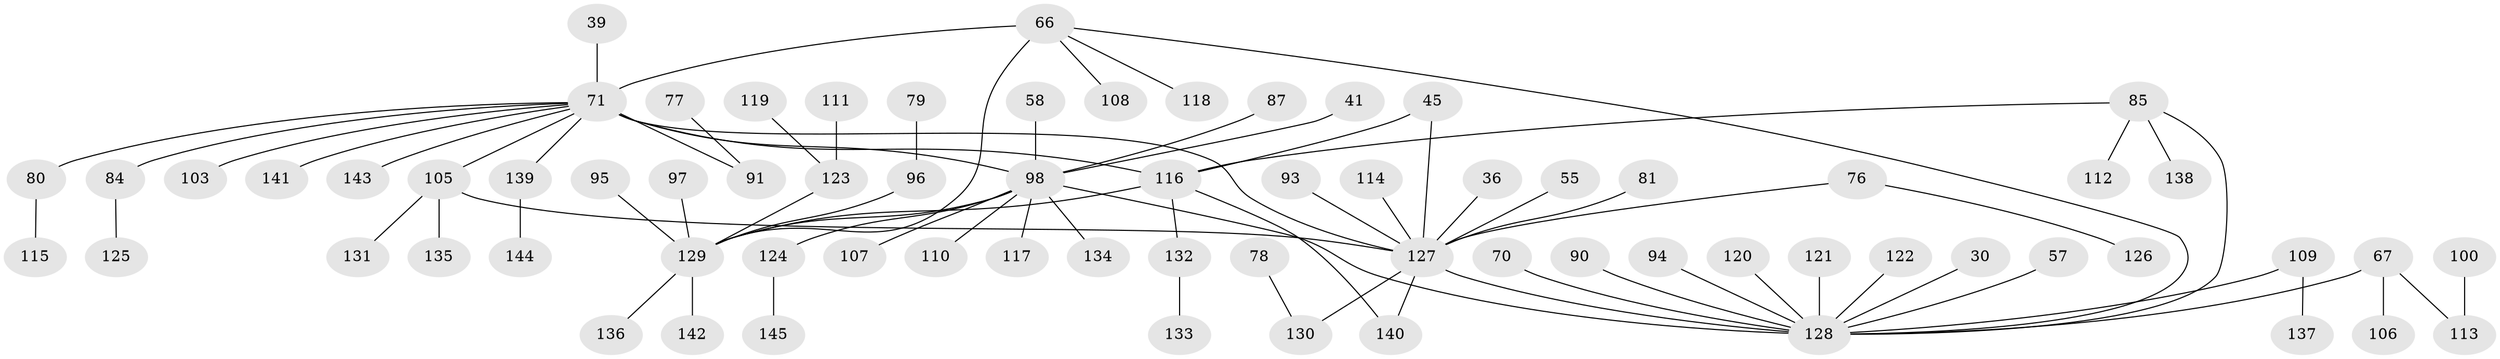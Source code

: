 // original degree distribution, {5: 0.06896551724137931, 7: 0.006896551724137931, 4: 0.08275862068965517, 6: 0.020689655172413793, 2: 0.2827586206896552, 8: 0.006896551724137931, 3: 0.11724137931034483, 1: 0.41379310344827586}
// Generated by graph-tools (version 1.1) at 2025/41/03/09/25 04:41:57]
// undirected, 72 vertices, 79 edges
graph export_dot {
graph [start="1"]
  node [color=gray90,style=filled];
  30;
  36;
  39;
  41;
  45;
  55;
  57 [super="+7"];
  58;
  66 [super="+20"];
  67 [super="+33"];
  70;
  71 [super="+9+51+60"];
  76;
  77;
  78;
  79;
  80;
  81;
  84;
  85;
  87;
  90;
  91 [super="+63+68"];
  93 [super="+62"];
  94;
  95;
  96 [super="+50+61"];
  97;
  98 [super="+18+53"];
  100;
  103;
  105 [super="+74"];
  106;
  107;
  108;
  109;
  110;
  111;
  112;
  113 [super="+88"];
  114 [super="+82"];
  115;
  116 [super="+102"];
  117;
  118;
  119;
  120;
  121 [super="+75"];
  122 [super="+32"];
  123 [super="+56"];
  124 [super="+23"];
  125;
  126;
  127 [super="+21+104"];
  128 [super="+86+89+92+28+59"];
  129 [super="+24+43+99"];
  130 [super="+42+52+54"];
  131;
  132;
  133;
  134;
  135;
  136;
  137;
  138;
  139 [super="+69"];
  140;
  141;
  142;
  143 [super="+46"];
  144;
  145;
  30 -- 128;
  36 -- 127;
  39 -- 71;
  41 -- 98;
  45 -- 127;
  45 -- 116;
  55 -- 127;
  57 -- 128;
  58 -- 98;
  66 -- 118;
  66 -- 71 [weight=2];
  66 -- 108;
  66 -- 129;
  66 -- 128;
  67 -- 106;
  67 -- 113;
  67 -- 128 [weight=2];
  70 -- 128;
  71 -- 98 [weight=2];
  71 -- 141;
  71 -- 143 [weight=2];
  71 -- 80;
  71 -- 84;
  71 -- 103;
  71 -- 116 [weight=2];
  71 -- 127 [weight=2];
  71 -- 91;
  71 -- 139;
  71 -- 105;
  76 -- 126;
  76 -- 127;
  77 -- 91;
  78 -- 130;
  79 -- 96;
  80 -- 115;
  81 -- 127;
  84 -- 125;
  85 -- 112;
  85 -- 138;
  85 -- 128;
  85 -- 116;
  87 -- 98;
  90 -- 128;
  93 -- 127;
  94 -- 128;
  95 -- 129;
  96 -- 129;
  97 -- 129;
  98 -- 110;
  98 -- 117;
  98 -- 129 [weight=2];
  98 -- 134;
  98 -- 107;
  98 -- 128;
  98 -- 124;
  100 -- 113;
  105 -- 131;
  105 -- 135;
  105 -- 127;
  109 -- 137;
  109 -- 128;
  111 -- 123;
  114 -- 127 [weight=2];
  116 -- 129;
  116 -- 132;
  116 -- 140;
  119 -- 123;
  120 -- 128;
  121 -- 128;
  122 -- 128;
  123 -- 129;
  124 -- 145;
  127 -- 140;
  127 -- 128 [weight=3];
  127 -- 130;
  129 -- 136;
  129 -- 142;
  132 -- 133;
  139 -- 144;
}
